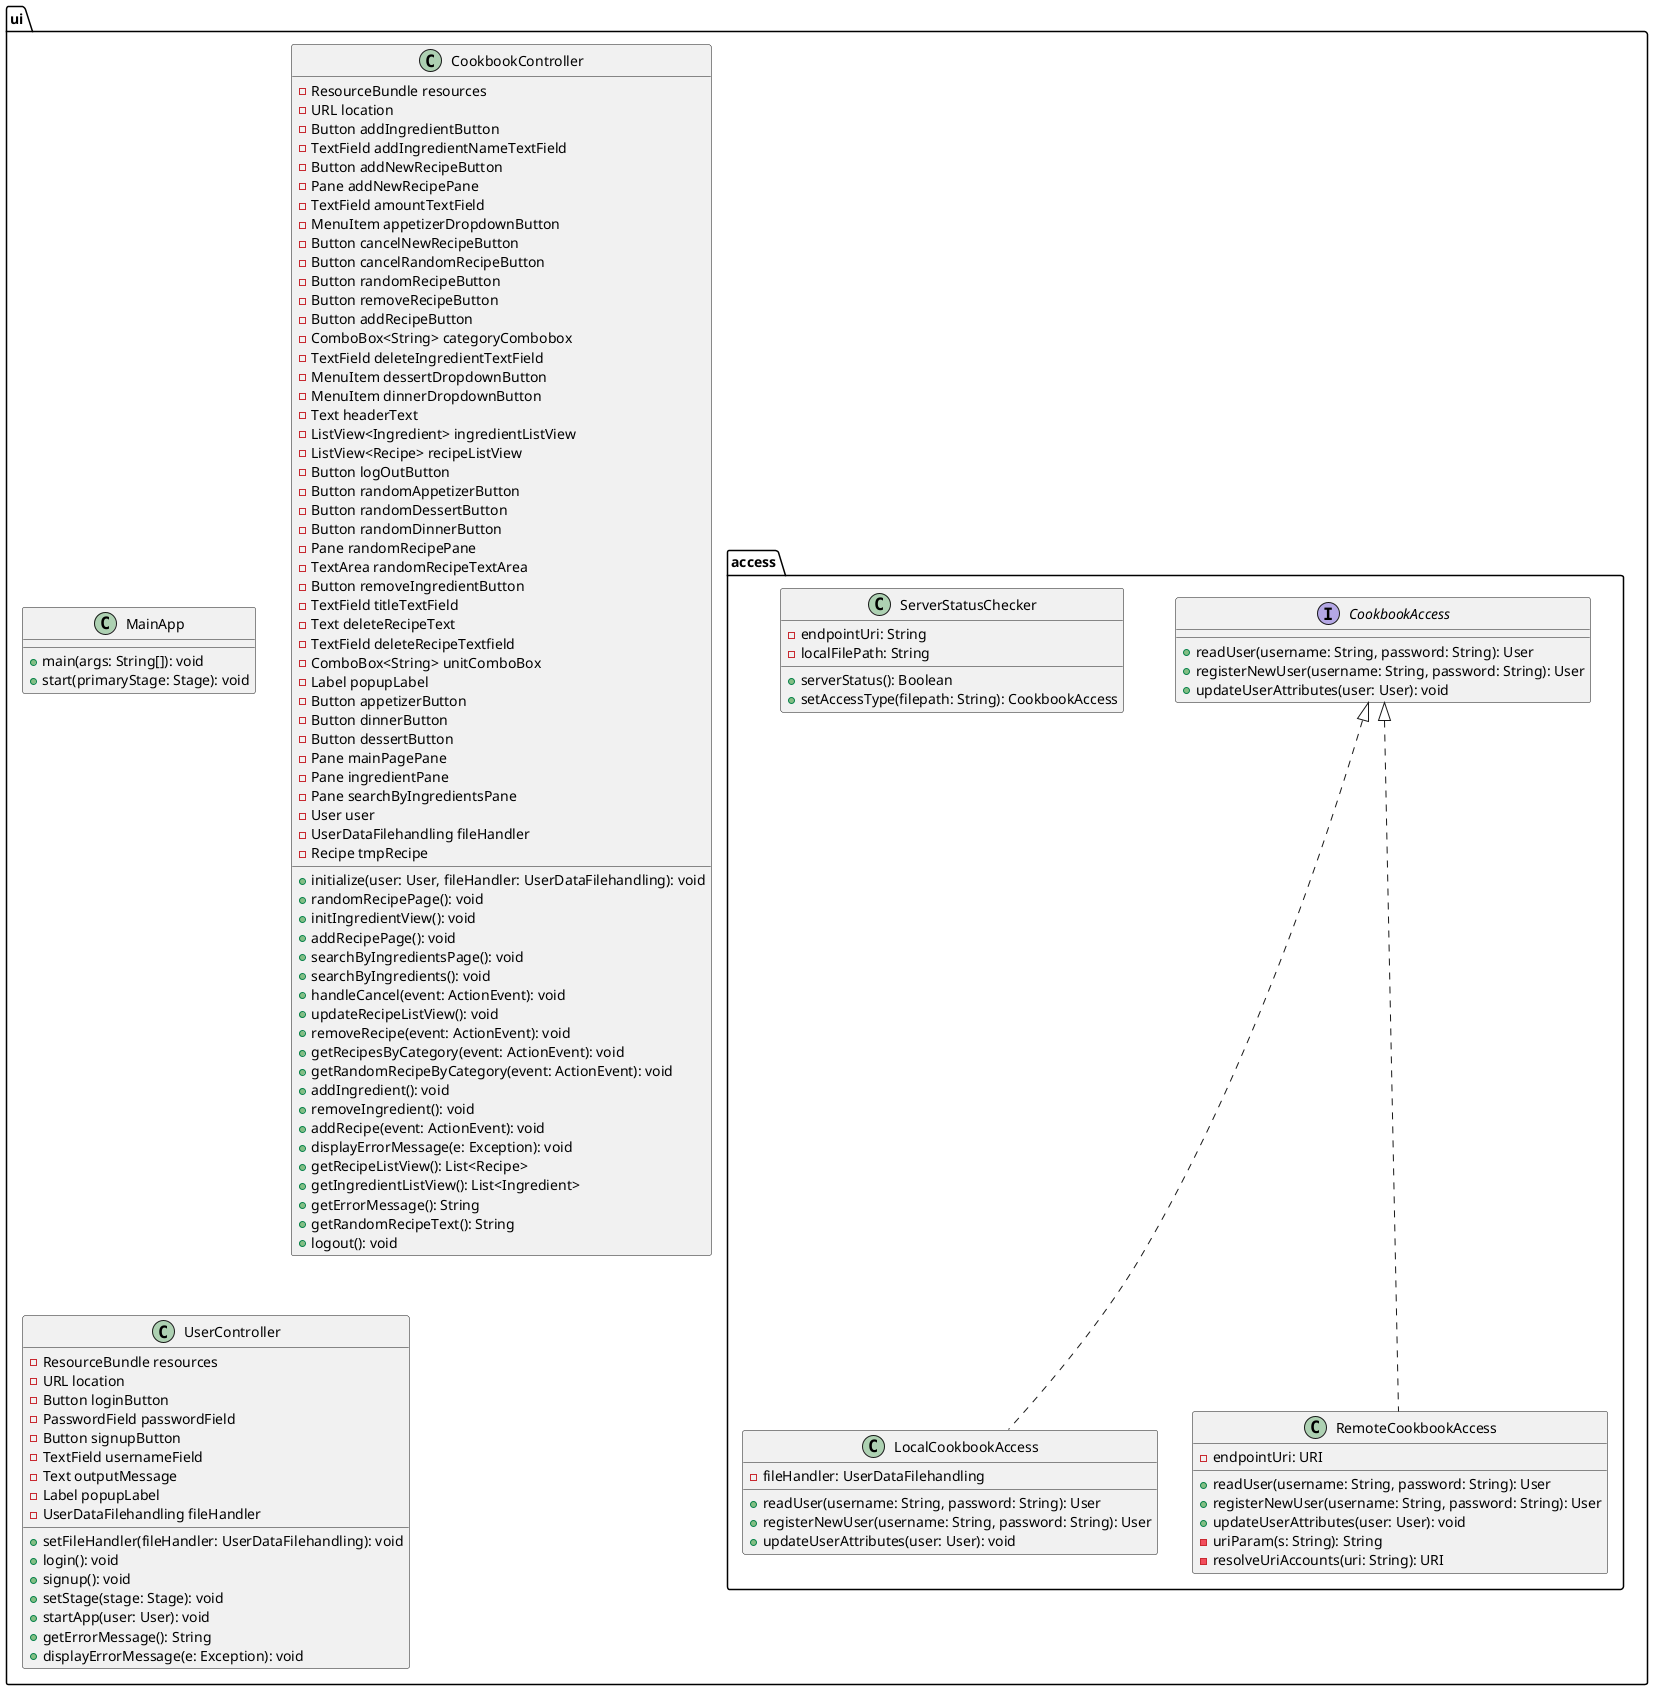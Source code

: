 @startuml UIControllersClassDiagram

 package ui {
    
    package "access"{

       interface CookbookAccess {
        + readUser(username: String, password: String): User
        + registerNewUser(username: String, password: String): User
        + updateUserAttributes(user: User): void
}

class LocalCookbookAccess {
  - fileHandler: UserDataFilehandling
  + readUser(username: String, password: String): User
  + registerNewUser(username: String, password: String): User
  + updateUserAttributes(user: User): void
}

class RemoteCookbookAccess {
  - endpointUri: URI
  + readUser(username: String, password: String): User
  + registerNewUser(username: String, password: String): User
  + updateUserAttributes(user: User): void
  - uriParam(s: String): String
  - resolveUriAccounts(uri: String): URI
}

class ServerStatusChecker {
  - endpointUri: String
  - localFilePath: String
  + serverStatus(): Boolean
  + setAccessType(filepath: String): CookbookAccess
}
    }
    
class MainApp {
  + main(args: String[]): void
  + start(primaryStage: Stage): void
}


    class CookbookController{
        - ResourceBundle resources
        - URL location
        - Button addIngredientButton
        - TextField addIngredientNameTextField
        - Button addNewRecipeButton
        - Pane addNewRecipePane
        - TextField amountTextField
        - MenuItem appetizerDropdownButton
        - Button cancelNewRecipeButton
        - Button cancelRandomRecipeButton
        - Button randomRecipeButton
        - Button removeRecipeButton
        - Button addRecipeButton
        - ComboBox<String> categoryCombobox
        - TextField deleteIngredientTextField
        - MenuItem dessertDropdownButton
        - MenuItem dinnerDropdownButton
        - Text headerText
        - ListView<Ingredient> ingredientListView
        - ListView<Recipe> recipeListView
        - Button logOutButton
        - Button randomAppetizerButton
        - Button randomDessertButton
        - Button randomDinnerButton
        - Pane randomRecipePane
        - TextArea randomRecipeTextArea
        - Button removeIngredientButton
        - TextField titleTextField
        - Text deleteRecipeText
        - TextField deleteRecipeTextfield
        - ComboBox<String> unitComboBox
        - Label popupLabel
        - Button appetizerButton
        - Button dinnerButton
        - Button dessertButton
        - Pane mainPagePane
        - Pane ingredientPane
        - Pane searchByIngredientsPane
        - User user
        - UserDataFilehandling fileHandler
        - Recipe tmpRecipe
        + initialize(user: User, fileHandler: UserDataFilehandling): void
        + randomRecipePage(): void
        + initIngredientView(): void
        + addRecipePage(): void
        + searchByIngredientsPage(): void
        + searchByIngredients(): void
        + handleCancel(event: ActionEvent): void
        + updateRecipeListView(): void
        + removeRecipe(event: ActionEvent): void
        + getRecipesByCategory(event: ActionEvent): void
        + getRandomRecipeByCategory(event: ActionEvent): void
        + addIngredient(): void
        + removeIngredient(): void
        + addRecipe(event: ActionEvent): void
        + displayErrorMessage(e: Exception): void
        + getRecipeListView(): List<Recipe>
        + getIngredientListView(): List<Ingredient>
        + getErrorMessage(): String
        + getRandomRecipeText(): String
        + logout(): void
    
    }
    class UserController{
        - ResourceBundle resources
        - URL location
        - Button loginButton
        - PasswordField passwordField
        - Button signupButton
        - TextField usernameField
        - Text outputMessage
        - Label popupLabel
        - UserDataFilehandling fileHandler
        + setFileHandler(fileHandler: UserDataFilehandling): void
        + login(): void
        + signup(): void
        + setStage(stage: Stage): void
        + startApp(user: User): void
        + getErrorMessage(): String
        + displayErrorMessage(e: Exception): void
    }
}

 
CookbookAccess <|.. LocalCookbookAccess
CookbookAccess <|.. RemoteCookbookAccess

@enduml
